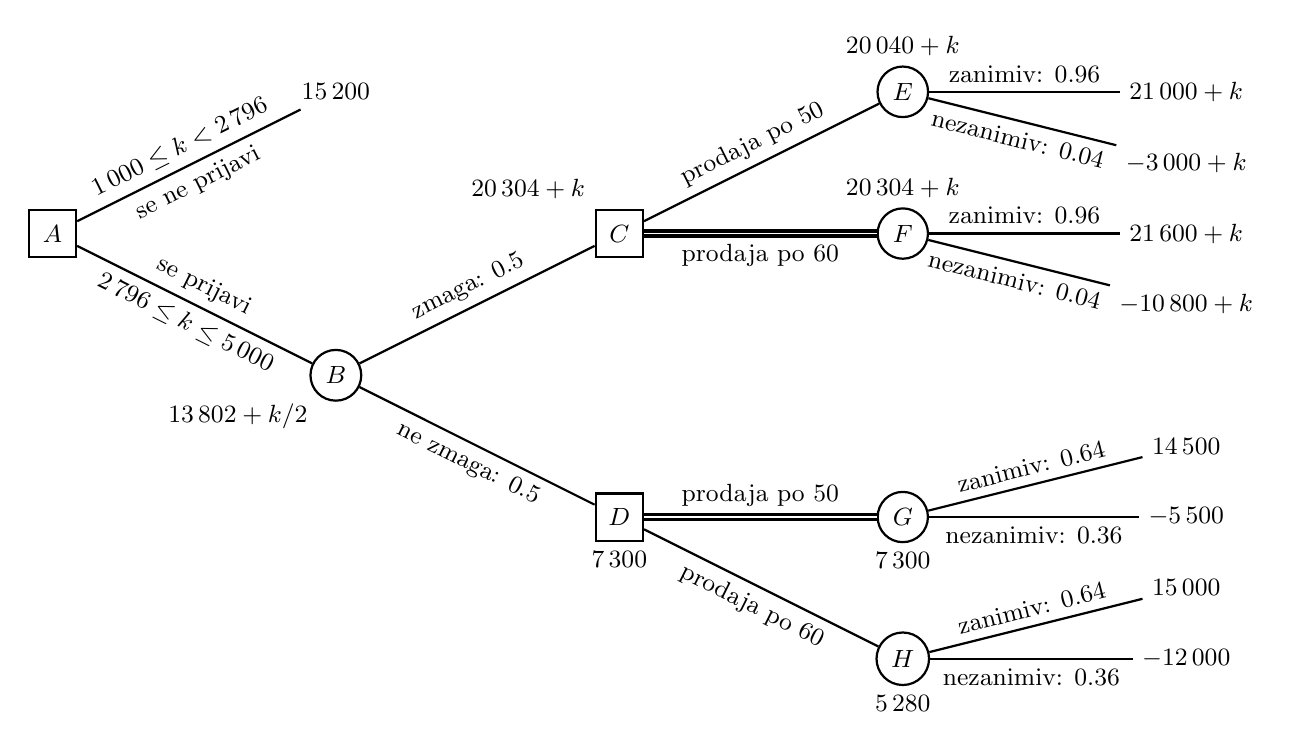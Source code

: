 \begin{tikzpicture}[style=thick,scale=0.9]
\small
\tikzstyle{dec}=[draw,rectangle,minimum size=0.6cm]
\tikzstyle{ran}=[draw,circle,minimum size=0.6cm]
\tikzstyle{pick}=[double, very thick]
\node[dec] (A) at (-8, 2) {$A$};
\node[ran] (B) at (-4, 0) [label=225:$13\,802 € + k/2$] {$B$};
\node[dec] (C) at ( 0, 2) [label=135:$20\,304 € + k$] {$C$};
\node[dec] (D) at ( 0,-2) [label=below:$7\,300 €$] {$D$};
\node[ran] (E) at ( 4, 4) [label=above:$20\,040 € + k$] {$E$};
\node[ran] (F) at ( 4, 2) [label=above:$20\,304 € + k$] {$F$};
\node[ran] (G) at ( 4,-2) [label=below:$7\,300 €$] {$G$};
\node[ran] (H) at ( 4,-4) [label=below:$5\,280 €$] {$H$};
\node      (I) at ( 8, 4) {$21\,000 € + k$};
\node      (J) at ( 8, 3) {$-3\,000 € + k$};
\node      (K) at ( 8, 2) {$21\,600 € + k$};
\node      (L) at ( 8, 1) {$-10\,800 € + k$};
\node      (M) at ( 8,-1) {$14\,500 €$};
\node      (N) at ( 8,-2) {$-5\,500 €$};
\node      (O) at ( 8,-3) {$15\,000 €$};
\node      (P) at ( 8,-4) {$-12\,000 €$};
\node      (Q) at (-4, 4) {$15\,200 €$};

\draw (A) -- (Q) node[below, midway, sloped] {se ne prijavi}
                 node[above, midway, sloped] {$1\,000 € \le k < 2\,796 €$};
\draw (A) -- (B) node[above, midway, sloped] {se prijavi}
                 node[below, midway, sloped] {$2\,796 € \le k \le 5\,000 €$};
\draw (B) -- (C) node[above, midway, sloped] {zmaga: $0.5$};
\draw (B) -- (D) node[below, midway, sloped] {ne zmaga: $0.5$};
\draw (C) -- (E) node[above, midway, sloped] {prodaja po $50€$};
\draw[pick] (C) -- (F) node[below, midway] {prodaja po $60€$};
\draw[pick] (D) -- (G) node[above, midway] {prodaja po $50€$};
\draw (D) -- (H) node[below, midway, sloped] {prodaja po $60€$};
\draw (E) -- (I) node[above, midway] {zanimiv: $0.96$};
\draw (E) -- (J) node[below, midway, sloped] {nezanimiv: $0.04$};
\draw (F) -- (K) node[above, midway] {zanimiv: $0.96$};
\draw (F) -- (L) node[below, midway, sloped] {nezanimiv: $0.04$};
\draw (G) -- (M) node[above, midway, sloped] {zanimiv: $0.64$};
\draw (G) -- (N) node[below, midway] {nezanimiv: $0.36$};
\draw (H) -- (O) node[above, midway, sloped] {zanimiv: $0.64$};
\draw (H) -- (P) node[below, midway] {nezanimiv: $0.36$};
\end{tikzpicture}

